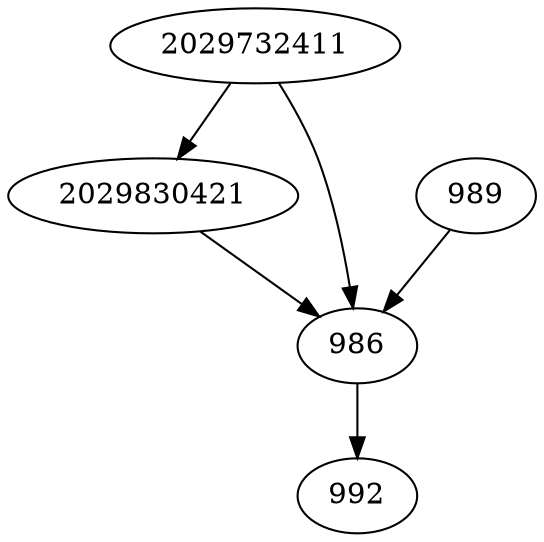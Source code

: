 strict digraph  {
992;
2029830421;
986;
2029732411;
989;
2029830421 -> 986;
986 -> 992;
2029732411 -> 986;
2029732411 -> 2029830421;
989 -> 986;
}
